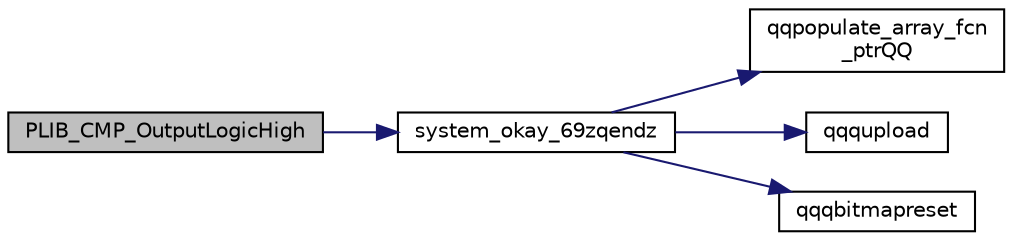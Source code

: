 digraph "PLIB_CMP_OutputLogicHigh"
{
  edge [fontname="Helvetica",fontsize="10",labelfontname="Helvetica",labelfontsize="10"];
  node [fontname="Helvetica",fontsize="10",shape=record];
  rankdir="LR";
  Node1252 [label="PLIB_CMP_OutputLogicHigh",height=0.2,width=0.4,color="black", fillcolor="grey75", style="filled", fontcolor="black"];
  Node1252 -> Node1253 [color="midnightblue",fontsize="10",style="solid",fontname="Helvetica"];
  Node1253 [label="system_okay_69zqendz",height=0.2,width=0.4,color="black", fillcolor="white", style="filled",URL="$inszt__system__okay_8c.html#ab87233a1179bccb66e8e7c5619b53047"];
  Node1253 -> Node1254 [color="midnightblue",fontsize="10",style="solid",fontname="Helvetica"];
  Node1254 [label="qqpopulate_array_fcn\l_ptrQQ",height=0.2,width=0.4,color="black", fillcolor="white", style="filled",URL="$inszt__system__okay_8c.html#a4ad6fa1bb94fc1c3ac2dc30925106081"];
  Node1253 -> Node1255 [color="midnightblue",fontsize="10",style="solid",fontname="Helvetica"];
  Node1255 [label="qqqupload",height=0.2,width=0.4,color="black", fillcolor="white", style="filled",URL="$inszt__system__okay_8c.html#a109761d7f84a96b5606e507bace276b5"];
  Node1253 -> Node1256 [color="midnightblue",fontsize="10",style="solid",fontname="Helvetica"];
  Node1256 [label="qqqbitmapreset",height=0.2,width=0.4,color="black", fillcolor="white", style="filled",URL="$inszt__system__okay_8c.html#a5688fceaed93ba591e78ee15ccb0187f"];
}
